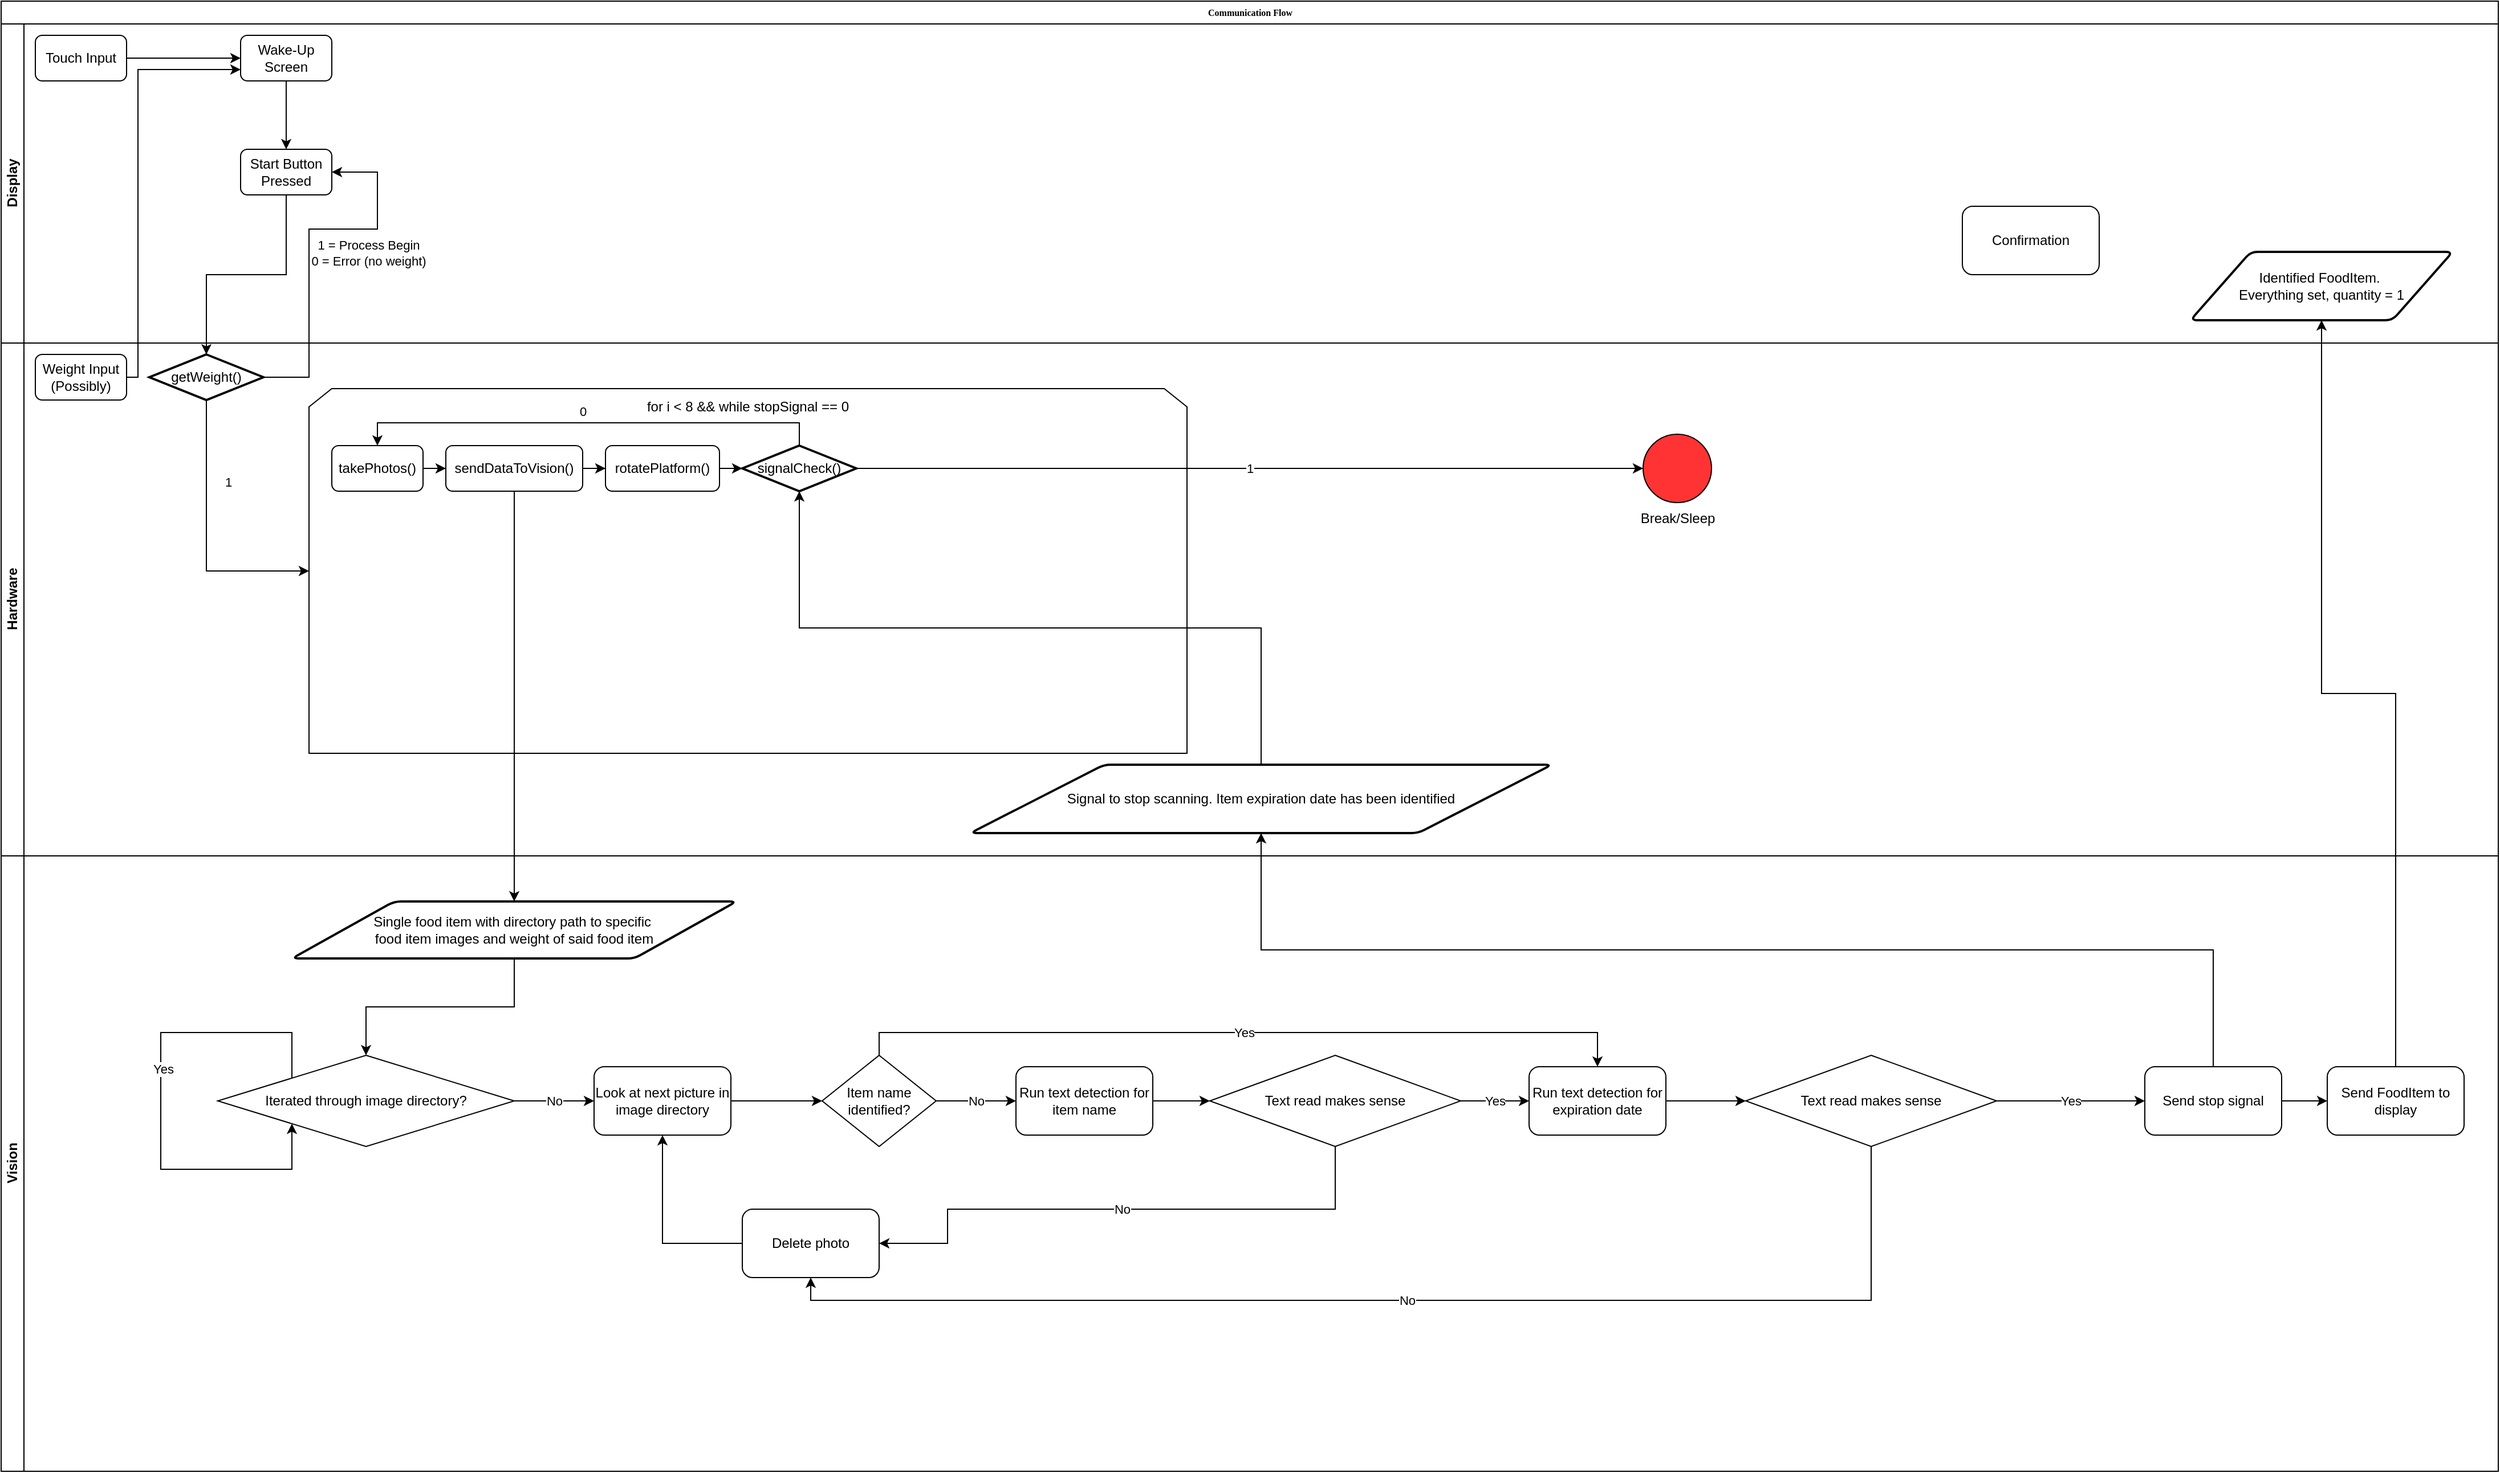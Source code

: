 <mxfile version="26.0.14">
  <diagram name="Page-1" id="c7488fd3-1785-93aa-aadb-54a6760d102a">
    <mxGraphModel dx="3890" dy="1302" grid="1" gridSize="10" guides="1" tooltips="1" connect="1" arrows="1" fold="1" page="1" pageScale="1" pageWidth="1100" pageHeight="850" background="none" math="0" shadow="0">
      <root>
        <mxCell id="0" />
        <mxCell id="1" parent="0" />
        <mxCell id="2b4e8129b02d487f-1" value="Communication Flow" style="swimlane;html=1;childLayout=stackLayout;horizontal=1;startSize=20;horizontalStack=0;rounded=0;shadow=0;labelBackgroundColor=none;strokeWidth=1;fontFamily=Verdana;fontSize=8;align=center;" parent="1" vertex="1">
          <mxGeometry x="-190" y="10" width="2190" height="1290" as="geometry" />
        </mxCell>
        <mxCell id="2b4e8129b02d487f-2" value="Display" style="swimlane;html=1;startSize=20;horizontal=0;" parent="2b4e8129b02d487f-1" vertex="1">
          <mxGeometry y="20" width="2190" height="280" as="geometry" />
        </mxCell>
        <mxCell id="snoJyz_RMj4-58Zv0lQL-7" value="" style="edgeStyle=orthogonalEdgeStyle;rounded=0;orthogonalLoop=1;jettySize=auto;html=1;" parent="2b4e8129b02d487f-2" source="snoJyz_RMj4-58Zv0lQL-3" target="snoJyz_RMj4-58Zv0lQL-6" edge="1">
          <mxGeometry relative="1" as="geometry" />
        </mxCell>
        <mxCell id="snoJyz_RMj4-58Zv0lQL-3" value="Touch Input" style="rounded=1;whiteSpace=wrap;html=1;" parent="2b4e8129b02d487f-2" vertex="1">
          <mxGeometry x="30" y="10" width="80" height="40" as="geometry" />
        </mxCell>
        <mxCell id="snoJyz_RMj4-58Zv0lQL-10" value="" style="edgeStyle=orthogonalEdgeStyle;rounded=0;orthogonalLoop=1;jettySize=auto;html=1;" parent="2b4e8129b02d487f-2" source="snoJyz_RMj4-58Zv0lQL-6" target="snoJyz_RMj4-58Zv0lQL-9" edge="1">
          <mxGeometry relative="1" as="geometry" />
        </mxCell>
        <mxCell id="snoJyz_RMj4-58Zv0lQL-6" value="Wake-Up Screen" style="rounded=1;whiteSpace=wrap;html=1;" parent="2b4e8129b02d487f-2" vertex="1">
          <mxGeometry x="210" y="10" width="80" height="40" as="geometry" />
        </mxCell>
        <mxCell id="snoJyz_RMj4-58Zv0lQL-9" value="Start Button Pressed" style="rounded=1;whiteSpace=wrap;html=1;" parent="2b4e8129b02d487f-2" vertex="1">
          <mxGeometry x="210" y="110" width="80" height="40" as="geometry" />
        </mxCell>
        <mxCell id="wfJeZkwtzijaD64bfVtk-56" value="&lt;div&gt;Identified FoodItem.&amp;nbsp;&lt;/div&gt;&lt;div&gt;Everything set, quantity = 1&lt;/div&gt;" style="shape=parallelogram;html=1;strokeWidth=2;perimeter=parallelogramPerimeter;whiteSpace=wrap;rounded=1;arcSize=12;size=0.23;" vertex="1" parent="2b4e8129b02d487f-2">
          <mxGeometry x="1920" y="200" width="230" height="60" as="geometry" />
        </mxCell>
        <mxCell id="wfJeZkwtzijaD64bfVtk-57" value="Confirmation" style="rounded=1;whiteSpace=wrap;html=1;" vertex="1" parent="2b4e8129b02d487f-2">
          <mxGeometry x="1720" y="160" width="120" height="60" as="geometry" />
        </mxCell>
        <mxCell id="snoJyz_RMj4-58Zv0lQL-8" style="edgeStyle=orthogonalEdgeStyle;rounded=0;orthogonalLoop=1;jettySize=auto;html=1;exitX=1;exitY=0.5;exitDx=0;exitDy=0;entryX=0;entryY=0.75;entryDx=0;entryDy=0;" parent="2b4e8129b02d487f-1" source="snoJyz_RMj4-58Zv0lQL-5" target="snoJyz_RMj4-58Zv0lQL-6" edge="1">
          <mxGeometry relative="1" as="geometry">
            <Array as="points">
              <mxPoint x="120" y="330" />
              <mxPoint x="120" y="60" />
            </Array>
          </mxGeometry>
        </mxCell>
        <mxCell id="snoJyz_RMj4-58Zv0lQL-14" value="" style="edgeStyle=orthogonalEdgeStyle;rounded=0;orthogonalLoop=1;jettySize=auto;html=1;" parent="2b4e8129b02d487f-1" source="snoJyz_RMj4-58Zv0lQL-9" target="snoJyz_RMj4-58Zv0lQL-13" edge="1">
          <mxGeometry relative="1" as="geometry" />
        </mxCell>
        <mxCell id="snoJyz_RMj4-58Zv0lQL-15" style="edgeStyle=orthogonalEdgeStyle;rounded=0;orthogonalLoop=1;jettySize=auto;html=1;exitX=1;exitY=0.5;exitDx=0;exitDy=0;exitPerimeter=0;entryX=1;entryY=0.5;entryDx=0;entryDy=0;" parent="2b4e8129b02d487f-1" source="snoJyz_RMj4-58Zv0lQL-13" target="snoJyz_RMj4-58Zv0lQL-9" edge="1">
          <mxGeometry relative="1" as="geometry">
            <Array as="points">
              <mxPoint x="270" y="330" />
              <mxPoint x="270" y="200" />
              <mxPoint x="330" y="200" />
              <mxPoint x="330" y="150" />
            </Array>
          </mxGeometry>
        </mxCell>
        <mxCell id="snoJyz_RMj4-58Zv0lQL-16" value="1 = Process Begin&lt;div&gt;0 = Error (no weight)&lt;/div&gt;" style="edgeLabel;html=1;align=center;verticalAlign=middle;resizable=0;points=[];" parent="snoJyz_RMj4-58Zv0lQL-15" vertex="1" connectable="0">
          <mxGeometry x="0.316" y="1" relative="1" as="geometry">
            <mxPoint x="11" y="22" as="offset" />
          </mxGeometry>
        </mxCell>
        <mxCell id="2b4e8129b02d487f-3" value="Hardware" style="swimlane;html=1;startSize=20;horizontal=0;" parent="2b4e8129b02d487f-1" vertex="1">
          <mxGeometry y="300" width="2190" height="450" as="geometry" />
        </mxCell>
        <mxCell id="snoJyz_RMj4-58Zv0lQL-30" value="for i &amp;lt; 8 &amp;amp;&amp;amp; while stopSignal == 0&lt;div style=&quot;forced-color-adjust: none;&quot;&gt;&lt;br&gt;&lt;/div&gt;&lt;div style=&quot;forced-color-adjust: none;&quot;&gt;&lt;br&gt;&lt;/div&gt;&lt;div style=&quot;forced-color-adjust: none;&quot;&gt;&lt;br&gt;&lt;/div&gt;&lt;div style=&quot;forced-color-adjust: none;&quot;&gt;&lt;br&gt;&lt;/div&gt;&lt;div style=&quot;forced-color-adjust: none;&quot;&gt;&lt;br&gt;&lt;/div&gt;&lt;div style=&quot;forced-color-adjust: none;&quot;&gt;&lt;br&gt;&lt;/div&gt;&lt;div style=&quot;forced-color-adjust: none;&quot;&gt;&lt;br&gt;&lt;/div&gt;&lt;div style=&quot;forced-color-adjust: none;&quot;&gt;&lt;br&gt;&lt;/div&gt;&lt;div style=&quot;forced-color-adjust: none;&quot;&gt;&lt;br&gt;&lt;/div&gt;&lt;div style=&quot;forced-color-adjust: none;&quot;&gt;&lt;br&gt;&lt;/div&gt;&lt;div style=&quot;forced-color-adjust: none;&quot;&gt;&lt;br&gt;&lt;/div&gt;&lt;div style=&quot;forced-color-adjust: none;&quot;&gt;&lt;br&gt;&lt;/div&gt;&lt;div style=&quot;forced-color-adjust: none;&quot;&gt;&lt;br&gt;&lt;/div&gt;&lt;div style=&quot;forced-color-adjust: none;&quot;&gt;&lt;br&gt;&lt;/div&gt;&lt;div style=&quot;forced-color-adjust: none;&quot;&gt;&lt;br style=&quot;forced-color-adjust: none;&quot;&gt;&lt;/div&gt;&lt;div style=&quot;forced-color-adjust: none;&quot;&gt;&lt;br style=&quot;forced-color-adjust: none;&quot;&gt;&lt;/div&gt;&lt;div style=&quot;forced-color-adjust: none;&quot;&gt;&lt;br style=&quot;forced-color-adjust: none;&quot;&gt;&lt;/div&gt;&lt;div style=&quot;forced-color-adjust: none;&quot;&gt;&lt;br style=&quot;forced-color-adjust: none;&quot;&gt;&lt;/div&gt;&lt;div style=&quot;forced-color-adjust: none;&quot;&gt;&lt;br style=&quot;forced-color-adjust: none;&quot;&gt;&lt;/div&gt;&lt;div style=&quot;forced-color-adjust: none;&quot;&gt;&lt;br&gt;&lt;/div&gt;" style="shape=loopLimit;whiteSpace=wrap;html=1;" parent="2b4e8129b02d487f-3" vertex="1">
          <mxGeometry x="270" y="40" width="770" height="320" as="geometry" />
        </mxCell>
        <mxCell id="snoJyz_RMj4-58Zv0lQL-5" value="Weight Input&lt;div&gt;(Possibly)&lt;/div&gt;" style="rounded=1;whiteSpace=wrap;html=1;" parent="2b4e8129b02d487f-3" vertex="1">
          <mxGeometry x="30" y="10" width="80" height="40" as="geometry" />
        </mxCell>
        <mxCell id="snoJyz_RMj4-58Zv0lQL-31" style="edgeStyle=orthogonalEdgeStyle;rounded=0;orthogonalLoop=1;jettySize=auto;html=1;exitX=0.5;exitY=1;exitDx=0;exitDy=0;exitPerimeter=0;entryX=0;entryY=0.5;entryDx=0;entryDy=0;" parent="2b4e8129b02d487f-3" source="snoJyz_RMj4-58Zv0lQL-13" target="snoJyz_RMj4-58Zv0lQL-30" edge="1">
          <mxGeometry relative="1" as="geometry" />
        </mxCell>
        <mxCell id="snoJyz_RMj4-58Zv0lQL-32" value="1" style="edgeLabel;html=1;align=center;verticalAlign=middle;resizable=0;points=[];" parent="snoJyz_RMj4-58Zv0lQL-31" vertex="1" connectable="0">
          <mxGeometry x="-0.315" relative="1" as="geometry">
            <mxPoint x="19" y="-10" as="offset" />
          </mxGeometry>
        </mxCell>
        <mxCell id="snoJyz_RMj4-58Zv0lQL-13" value="getWeight()" style="strokeWidth=2;html=1;shape=mxgraph.flowchart.decision;whiteSpace=wrap;" parent="2b4e8129b02d487f-3" vertex="1">
          <mxGeometry x="130" y="10" width="100" height="40" as="geometry" />
        </mxCell>
        <mxCell id="snoJyz_RMj4-58Zv0lQL-24" value="" style="edgeStyle=orthogonalEdgeStyle;rounded=0;orthogonalLoop=1;jettySize=auto;html=1;" parent="2b4e8129b02d487f-3" source="snoJyz_RMj4-58Zv0lQL-21" target="snoJyz_RMj4-58Zv0lQL-22" edge="1">
          <mxGeometry relative="1" as="geometry" />
        </mxCell>
        <mxCell id="snoJyz_RMj4-58Zv0lQL-21" value="takePhotos()" style="rounded=1;whiteSpace=wrap;html=1;" parent="2b4e8129b02d487f-3" vertex="1">
          <mxGeometry x="290" y="90" width="80" height="40" as="geometry" />
        </mxCell>
        <mxCell id="snoJyz_RMj4-58Zv0lQL-25" value="" style="edgeStyle=orthogonalEdgeStyle;rounded=0;orthogonalLoop=1;jettySize=auto;html=1;" parent="2b4e8129b02d487f-3" source="snoJyz_RMj4-58Zv0lQL-22" target="snoJyz_RMj4-58Zv0lQL-23" edge="1">
          <mxGeometry relative="1" as="geometry" />
        </mxCell>
        <mxCell id="snoJyz_RMj4-58Zv0lQL-22" value="sendDataToVision()" style="rounded=1;whiteSpace=wrap;html=1;" parent="2b4e8129b02d487f-3" vertex="1">
          <mxGeometry x="390" y="90" width="120" height="40" as="geometry" />
        </mxCell>
        <mxCell id="snoJyz_RMj4-58Zv0lQL-34" value="" style="edgeStyle=orthogonalEdgeStyle;rounded=0;orthogonalLoop=1;jettySize=auto;html=1;" parent="2b4e8129b02d487f-3" source="snoJyz_RMj4-58Zv0lQL-23" target="snoJyz_RMj4-58Zv0lQL-28" edge="1">
          <mxGeometry relative="1" as="geometry" />
        </mxCell>
        <mxCell id="snoJyz_RMj4-58Zv0lQL-23" value="rotatePlatform()" style="rounded=1;whiteSpace=wrap;html=1;" parent="2b4e8129b02d487f-3" vertex="1">
          <mxGeometry x="530" y="90" width="100" height="40" as="geometry" />
        </mxCell>
        <mxCell id="snoJyz_RMj4-58Zv0lQL-35" value="0" style="edgeStyle=orthogonalEdgeStyle;rounded=0;orthogonalLoop=1;jettySize=auto;html=1;exitX=0.5;exitY=0;exitDx=0;exitDy=0;exitPerimeter=0;entryX=0.5;entryY=0;entryDx=0;entryDy=0;" parent="2b4e8129b02d487f-3" source="snoJyz_RMj4-58Zv0lQL-28" target="snoJyz_RMj4-58Zv0lQL-21" edge="1">
          <mxGeometry x="0.024" y="-10" relative="1" as="geometry">
            <mxPoint as="offset" />
            <Array as="points">
              <mxPoint x="700" y="70" />
              <mxPoint x="330" y="70" />
            </Array>
          </mxGeometry>
        </mxCell>
        <mxCell id="snoJyz_RMj4-58Zv0lQL-37" value="1" style="edgeStyle=orthogonalEdgeStyle;rounded=0;orthogonalLoop=1;jettySize=auto;html=1;entryX=0;entryY=0.5;entryDx=0;entryDy=0;entryPerimeter=0;" parent="2b4e8129b02d487f-3" source="snoJyz_RMj4-58Zv0lQL-28" target="snoJyz_RMj4-58Zv0lQL-36" edge="1">
          <mxGeometry relative="1" as="geometry">
            <mxPoint x="790" y="110" as="targetPoint" />
          </mxGeometry>
        </mxCell>
        <mxCell id="snoJyz_RMj4-58Zv0lQL-28" value="signalCheck()" style="strokeWidth=2;html=1;shape=mxgraph.flowchart.decision;whiteSpace=wrap;" parent="2b4e8129b02d487f-3" vertex="1">
          <mxGeometry x="650" y="90" width="100" height="40" as="geometry" />
        </mxCell>
        <mxCell id="snoJyz_RMj4-58Zv0lQL-36" value="Break/Sleep" style="verticalLabelPosition=bottom;verticalAlign=top;html=1;shape=mxgraph.flowchart.on-page_reference;fillColor=light-dark(#FF3333,var(--ge-dark-color, #121212));" parent="2b4e8129b02d487f-3" vertex="1">
          <mxGeometry x="1440" y="80" width="60" height="60" as="geometry" />
        </mxCell>
        <mxCell id="wfJeZkwtzijaD64bfVtk-24" value="Signal to stop scanning. Item expiration date has been identified" style="shape=parallelogram;html=1;strokeWidth=2;perimeter=parallelogramPerimeter;whiteSpace=wrap;rounded=1;arcSize=12;size=0.23;" vertex="1" parent="2b4e8129b02d487f-3">
          <mxGeometry x="850" y="370" width="510" height="60" as="geometry" />
        </mxCell>
        <mxCell id="wfJeZkwtzijaD64bfVtk-25" style="edgeStyle=orthogonalEdgeStyle;rounded=0;orthogonalLoop=1;jettySize=auto;html=1;exitX=0.5;exitY=0;exitDx=0;exitDy=0;entryX=0.5;entryY=1;entryDx=0;entryDy=0;entryPerimeter=0;" edge="1" parent="2b4e8129b02d487f-3" source="wfJeZkwtzijaD64bfVtk-24" target="snoJyz_RMj4-58Zv0lQL-28">
          <mxGeometry relative="1" as="geometry" />
        </mxCell>
        <mxCell id="2b4e8129b02d487f-4" value="Vision" style="swimlane;html=1;startSize=20;horizontal=0;" parent="1" vertex="1">
          <mxGeometry x="-190" y="760" width="2190" height="540" as="geometry" />
        </mxCell>
        <mxCell id="wfJeZkwtzijaD64bfVtk-5" style="edgeStyle=orthogonalEdgeStyle;rounded=0;orthogonalLoop=1;jettySize=auto;html=1;exitX=0.5;exitY=1;exitDx=0;exitDy=0;entryX=0.5;entryY=0;entryDx=0;entryDy=0;" edge="1" parent="2b4e8129b02d487f-4" source="wfJeZkwtzijaD64bfVtk-3" target="wfJeZkwtzijaD64bfVtk-16">
          <mxGeometry relative="1" as="geometry">
            <mxPoint x="335" y="165" as="targetPoint" />
          </mxGeometry>
        </mxCell>
        <mxCell id="wfJeZkwtzijaD64bfVtk-3" value="&lt;div&gt;Single food item with directory path to specific&amp;nbsp;&lt;/div&gt;&lt;div&gt;food item images and weight of said food item&lt;/div&gt;" style="shape=parallelogram;html=1;strokeWidth=2;perimeter=parallelogramPerimeter;whiteSpace=wrap;rounded=1;arcSize=12;size=0.23;" vertex="1" parent="2b4e8129b02d487f-4">
          <mxGeometry x="255" y="40" width="390" height="50" as="geometry" />
        </mxCell>
        <mxCell id="wfJeZkwtzijaD64bfVtk-37" value="No" style="edgeStyle=orthogonalEdgeStyle;rounded=0;orthogonalLoop=1;jettySize=auto;html=1;exitX=1;exitY=0.5;exitDx=0;exitDy=0;entryX=0;entryY=0.5;entryDx=0;entryDy=0;" edge="1" parent="2b4e8129b02d487f-4" source="wfJeZkwtzijaD64bfVtk-16" target="wfJeZkwtzijaD64bfVtk-36">
          <mxGeometry relative="1" as="geometry" />
        </mxCell>
        <mxCell id="wfJeZkwtzijaD64bfVtk-16" value="Iterated through image directory?" style="rhombus;whiteSpace=wrap;html=1;" vertex="1" parent="2b4e8129b02d487f-4">
          <mxGeometry x="190" y="175" width="260" height="80" as="geometry" />
        </mxCell>
        <mxCell id="wfJeZkwtzijaD64bfVtk-21" style="edgeStyle=orthogonalEdgeStyle;rounded=0;orthogonalLoop=1;jettySize=auto;html=1;exitX=0;exitY=0;exitDx=0;exitDy=0;entryX=0;entryY=1;entryDx=0;entryDy=0;" edge="1" parent="2b4e8129b02d487f-4" source="wfJeZkwtzijaD64bfVtk-16" target="wfJeZkwtzijaD64bfVtk-16">
          <mxGeometry relative="1" as="geometry">
            <Array as="points">
              <mxPoint x="255" y="155" />
              <mxPoint x="140" y="155" />
              <mxPoint x="140" y="275" />
              <mxPoint x="255" y="275" />
            </Array>
          </mxGeometry>
        </mxCell>
        <mxCell id="wfJeZkwtzijaD64bfVtk-22" value="Yes" style="edgeLabel;html=1;align=center;verticalAlign=middle;resizable=0;points=[];" vertex="1" connectable="0" parent="wfJeZkwtzijaD64bfVtk-21">
          <mxGeometry x="-0.132" y="2" relative="1" as="geometry">
            <mxPoint as="offset" />
          </mxGeometry>
        </mxCell>
        <mxCell id="wfJeZkwtzijaD64bfVtk-59" style="edgeStyle=orthogonalEdgeStyle;rounded=0;orthogonalLoop=1;jettySize=auto;html=1;exitX=1;exitY=0.5;exitDx=0;exitDy=0;entryX=0;entryY=0.5;entryDx=0;entryDy=0;" edge="1" parent="2b4e8129b02d487f-4" source="wfJeZkwtzijaD64bfVtk-23" target="wfJeZkwtzijaD64bfVtk-58">
          <mxGeometry relative="1" as="geometry" />
        </mxCell>
        <mxCell id="wfJeZkwtzijaD64bfVtk-23" value="Send stop signal" style="rounded=1;whiteSpace=wrap;html=1;" vertex="1" parent="2b4e8129b02d487f-4">
          <mxGeometry x="1880" y="185" width="120" height="60" as="geometry" />
        </mxCell>
        <mxCell id="wfJeZkwtzijaD64bfVtk-34" style="edgeStyle=orthogonalEdgeStyle;rounded=0;orthogonalLoop=1;jettySize=auto;html=1;exitX=1;exitY=0.5;exitDx=0;exitDy=0;entryX=0;entryY=0.5;entryDx=0;entryDy=0;" edge="1" parent="2b4e8129b02d487f-4" source="wfJeZkwtzijaD64bfVtk-32" target="wfJeZkwtzijaD64bfVtk-33">
          <mxGeometry relative="1" as="geometry" />
        </mxCell>
        <mxCell id="wfJeZkwtzijaD64bfVtk-32" value="Run text detection for item name" style="rounded=1;whiteSpace=wrap;html=1;" vertex="1" parent="2b4e8129b02d487f-4">
          <mxGeometry x="890" y="185" width="120" height="60" as="geometry" />
        </mxCell>
        <mxCell id="wfJeZkwtzijaD64bfVtk-39" value="No" style="edgeStyle=orthogonalEdgeStyle;rounded=0;orthogonalLoop=1;jettySize=auto;html=1;exitX=0.5;exitY=1;exitDx=0;exitDy=0;entryX=1;entryY=0.5;entryDx=0;entryDy=0;" edge="1" parent="2b4e8129b02d487f-4" source="wfJeZkwtzijaD64bfVtk-33" target="wfJeZkwtzijaD64bfVtk-52">
          <mxGeometry relative="1" as="geometry">
            <mxPoint x="720" y="270" as="targetPoint" />
            <Array as="points">
              <mxPoint x="1170" y="310" />
              <mxPoint x="830" y="310" />
              <mxPoint x="830" y="340" />
            </Array>
          </mxGeometry>
        </mxCell>
        <mxCell id="wfJeZkwtzijaD64bfVtk-33" value="Text read makes sense" style="rhombus;whiteSpace=wrap;html=1;" vertex="1" parent="2b4e8129b02d487f-4">
          <mxGeometry x="1060" y="175" width="220" height="80" as="geometry" />
        </mxCell>
        <mxCell id="wfJeZkwtzijaD64bfVtk-46" style="edgeStyle=orthogonalEdgeStyle;rounded=0;orthogonalLoop=1;jettySize=auto;html=1;exitX=1;exitY=0.5;exitDx=0;exitDy=0;entryX=0;entryY=0.5;entryDx=0;entryDy=0;" edge="1" parent="2b4e8129b02d487f-4" source="wfJeZkwtzijaD64bfVtk-36" target="wfJeZkwtzijaD64bfVtk-43">
          <mxGeometry relative="1" as="geometry" />
        </mxCell>
        <mxCell id="wfJeZkwtzijaD64bfVtk-36" value="Look at next picture in image directory" style="rounded=1;whiteSpace=wrap;html=1;" vertex="1" parent="2b4e8129b02d487f-4">
          <mxGeometry x="520" y="185" width="120" height="60" as="geometry" />
        </mxCell>
        <mxCell id="wfJeZkwtzijaD64bfVtk-41" value="Yes" style="edgeStyle=orthogonalEdgeStyle;rounded=0;orthogonalLoop=1;jettySize=auto;html=1;exitX=1;exitY=0.5;exitDx=0;exitDy=0;entryX=0;entryY=0.5;entryDx=0;entryDy=0;" edge="1" parent="2b4e8129b02d487f-4" source="wfJeZkwtzijaD64bfVtk-33" target="wfJeZkwtzijaD64bfVtk-42">
          <mxGeometry relative="1" as="geometry">
            <mxPoint x="1430" y="215" as="targetPoint" />
          </mxGeometry>
        </mxCell>
        <mxCell id="wfJeZkwtzijaD64bfVtk-49" style="edgeStyle=orthogonalEdgeStyle;rounded=0;orthogonalLoop=1;jettySize=auto;html=1;exitX=1;exitY=0.5;exitDx=0;exitDy=0;entryX=0;entryY=0.5;entryDx=0;entryDy=0;" edge="1" parent="2b4e8129b02d487f-4" source="wfJeZkwtzijaD64bfVtk-42" target="wfJeZkwtzijaD64bfVtk-48">
          <mxGeometry relative="1" as="geometry" />
        </mxCell>
        <mxCell id="wfJeZkwtzijaD64bfVtk-42" value="Run text detection for expiration date" style="rounded=1;whiteSpace=wrap;html=1;" vertex="1" parent="2b4e8129b02d487f-4">
          <mxGeometry x="1340" y="185" width="120" height="60" as="geometry" />
        </mxCell>
        <mxCell id="wfJeZkwtzijaD64bfVtk-44" value="No" style="edgeStyle=orthogonalEdgeStyle;rounded=0;orthogonalLoop=1;jettySize=auto;html=1;exitX=1;exitY=0.5;exitDx=0;exitDy=0;entryX=0;entryY=0.5;entryDx=0;entryDy=0;" edge="1" parent="2b4e8129b02d487f-4" source="wfJeZkwtzijaD64bfVtk-43" target="wfJeZkwtzijaD64bfVtk-32">
          <mxGeometry relative="1" as="geometry" />
        </mxCell>
        <mxCell id="wfJeZkwtzijaD64bfVtk-45" value="Yes" style="edgeStyle=orthogonalEdgeStyle;rounded=0;orthogonalLoop=1;jettySize=auto;html=1;exitX=0.5;exitY=0;exitDx=0;exitDy=0;entryX=0.5;entryY=0;entryDx=0;entryDy=0;" edge="1" parent="2b4e8129b02d487f-4" source="wfJeZkwtzijaD64bfVtk-43" target="wfJeZkwtzijaD64bfVtk-42">
          <mxGeometry relative="1" as="geometry" />
        </mxCell>
        <mxCell id="wfJeZkwtzijaD64bfVtk-43" value="Item name identified?" style="rhombus;whiteSpace=wrap;html=1;" vertex="1" parent="2b4e8129b02d487f-4">
          <mxGeometry x="720" y="175" width="100" height="80" as="geometry" />
        </mxCell>
        <mxCell id="wfJeZkwtzijaD64bfVtk-50" value="No" style="edgeStyle=orthogonalEdgeStyle;rounded=0;orthogonalLoop=1;jettySize=auto;html=1;exitX=0.5;exitY=1;exitDx=0;exitDy=0;entryX=0.5;entryY=1;entryDx=0;entryDy=0;" edge="1" parent="2b4e8129b02d487f-4" source="wfJeZkwtzijaD64bfVtk-48" target="wfJeZkwtzijaD64bfVtk-52">
          <mxGeometry relative="1" as="geometry">
            <Array as="points">
              <mxPoint x="1640" y="390" />
              <mxPoint x="710" y="390" />
            </Array>
          </mxGeometry>
        </mxCell>
        <mxCell id="wfJeZkwtzijaD64bfVtk-51" value="Yes" style="edgeStyle=orthogonalEdgeStyle;rounded=0;orthogonalLoop=1;jettySize=auto;html=1;exitX=1;exitY=0.5;exitDx=0;exitDy=0;entryX=0;entryY=0.5;entryDx=0;entryDy=0;" edge="1" parent="2b4e8129b02d487f-4" source="wfJeZkwtzijaD64bfVtk-48" target="wfJeZkwtzijaD64bfVtk-23">
          <mxGeometry relative="1" as="geometry" />
        </mxCell>
        <mxCell id="wfJeZkwtzijaD64bfVtk-48" value="Text read makes sense" style="rhombus;whiteSpace=wrap;html=1;" vertex="1" parent="2b4e8129b02d487f-4">
          <mxGeometry x="1530" y="175" width="220" height="80" as="geometry" />
        </mxCell>
        <mxCell id="wfJeZkwtzijaD64bfVtk-53" style="edgeStyle=orthogonalEdgeStyle;rounded=0;orthogonalLoop=1;jettySize=auto;html=1;exitX=0;exitY=0.5;exitDx=0;exitDy=0;entryX=0.5;entryY=1;entryDx=0;entryDy=0;" edge="1" parent="2b4e8129b02d487f-4" source="wfJeZkwtzijaD64bfVtk-52" target="wfJeZkwtzijaD64bfVtk-36">
          <mxGeometry relative="1" as="geometry" />
        </mxCell>
        <mxCell id="wfJeZkwtzijaD64bfVtk-52" value="Delete photo" style="rounded=1;whiteSpace=wrap;html=1;" vertex="1" parent="2b4e8129b02d487f-4">
          <mxGeometry x="650" y="310" width="120" height="60" as="geometry" />
        </mxCell>
        <mxCell id="wfJeZkwtzijaD64bfVtk-58" value="Send FoodItem to display" style="rounded=1;whiteSpace=wrap;html=1;" vertex="1" parent="2b4e8129b02d487f-4">
          <mxGeometry x="2040" y="185" width="120" height="60" as="geometry" />
        </mxCell>
        <mxCell id="wfJeZkwtzijaD64bfVtk-4" style="edgeStyle=orthogonalEdgeStyle;rounded=0;orthogonalLoop=1;jettySize=auto;html=1;exitX=0.5;exitY=1;exitDx=0;exitDy=0;entryX=0.5;entryY=0;entryDx=0;entryDy=0;" edge="1" parent="1" source="snoJyz_RMj4-58Zv0lQL-22" target="wfJeZkwtzijaD64bfVtk-3">
          <mxGeometry relative="1" as="geometry" />
        </mxCell>
        <mxCell id="wfJeZkwtzijaD64bfVtk-26" style="edgeStyle=orthogonalEdgeStyle;rounded=0;orthogonalLoop=1;jettySize=auto;html=1;exitX=0.5;exitY=0;exitDx=0;exitDy=0;entryX=0.5;entryY=1;entryDx=0;entryDy=0;" edge="1" parent="1" source="wfJeZkwtzijaD64bfVtk-23" target="wfJeZkwtzijaD64bfVtk-24">
          <mxGeometry relative="1" as="geometry" />
        </mxCell>
        <mxCell id="wfJeZkwtzijaD64bfVtk-60" style="edgeStyle=orthogonalEdgeStyle;rounded=0;orthogonalLoop=1;jettySize=auto;html=1;exitX=0.5;exitY=0;exitDx=0;exitDy=0;entryX=0.5;entryY=1;entryDx=0;entryDy=0;" edge="1" parent="1" source="wfJeZkwtzijaD64bfVtk-58" target="wfJeZkwtzijaD64bfVtk-56">
          <mxGeometry relative="1" as="geometry" />
        </mxCell>
      </root>
    </mxGraphModel>
  </diagram>
</mxfile>
